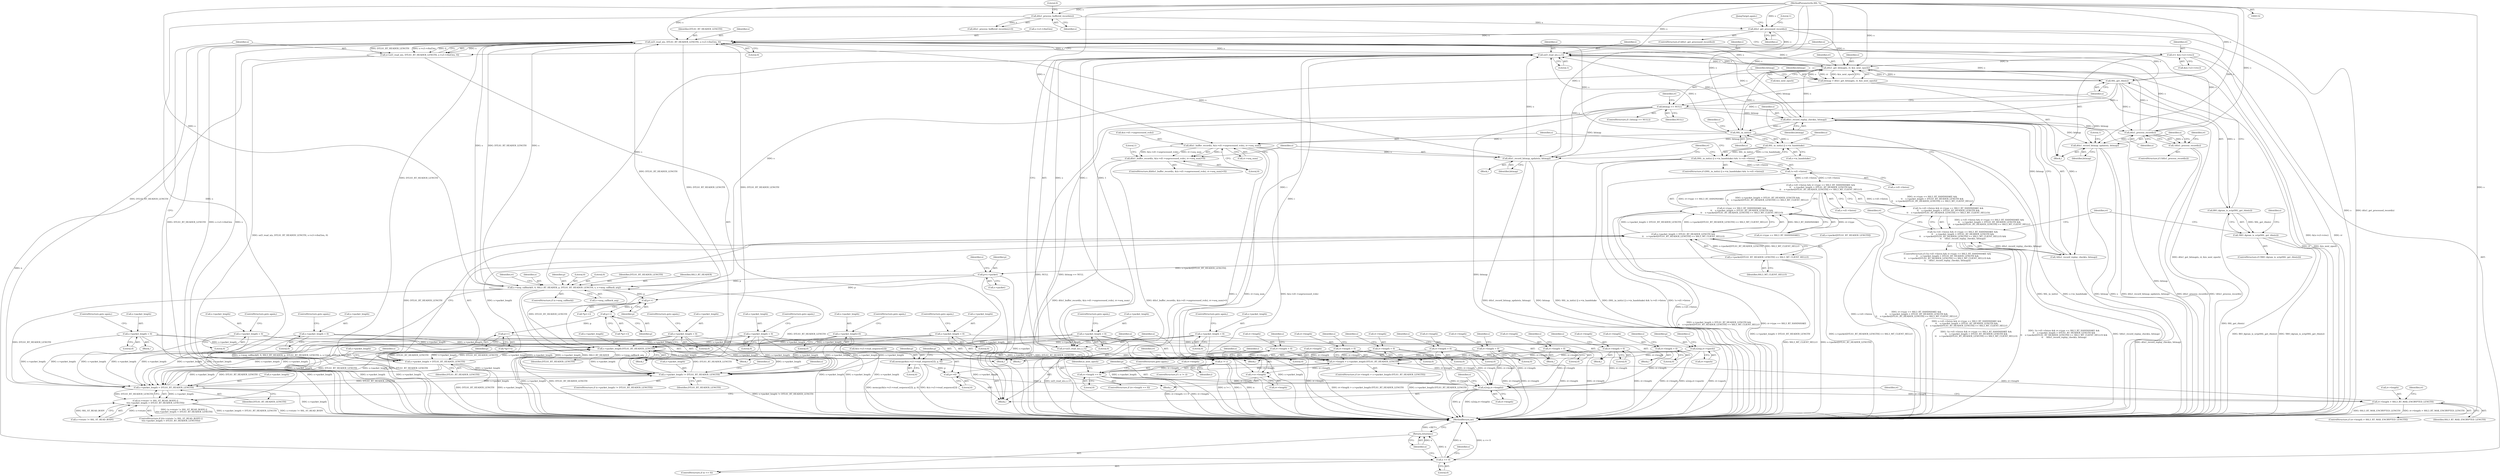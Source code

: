 digraph "0_openssl_103b171d8fc282ef435f8de9afbf7782e312961f_0@API" {
"1000184" [label="(Call,ssl3_read_n(s, DTLS1_RT_HEADER_LENGTH, s->s3->rbuf.len, 0))"];
"1000368" [label="(Call,ssl3_read_n(s,i,i,1))"];
"1000396" [label="(Call,dtls1_get_bitmap(s, rr, &is_next_epoch))"];
"1000184" [label="(Call,ssl3_read_n(s, DTLS1_RT_HEADER_LENGTH, s->s3->rbuf.len, 0))"];
"1000525" [label="(Call,dtls1_process_record(s))"];
"1000420" [label="(Call,SSL_get_rbio(s))"];
"1000133" [label="(MethodParameterIn,SSL *s)"];
"1000452" [label="(Call,dtls1_record_replay_check(s, bitmap))"];
"1000402" [label="(Call,bitmap == NULL)"];
"1000394" [label="(Call,bitmap = dtls1_get_bitmap(s, rr, &is_next_epoch))"];
"1000164" [label="(Call,dtls1_get_processed_record(s))"];
"1000157" [label="(Call,dtls1_process_buffered_records(s))"];
"1000228" [label="(Call,s->msg_callback(0, 0, SSL3_RT_HEADER, p, DTLS1_RT_HEADER_LENGTH, s, s->msg_callback_arg))"];
"1000219" [label="(Call,p=s->packet)"];
"1000444" [label="(Call,s->packet[DTLS1_RT_HEADER_LENGTH] == SSL3_MT_CLIENT_HELLO)"];
"1000202" [label="(Call,s->packet_length != DTLS1_RT_HEADER_LENGTH)"];
"1000355" [label="(Call,s->packet_length-DTLS1_RT_HEADER_LENGTH)"];
"1000208" [label="(Call,s->packet_length = 0)"];
"1000383" [label="(Call,s->packet_length = 0)"];
"1000304" [label="(Call,s->packet_length = 0)"];
"1000517" [label="(Call,s->packet_length = 0)"];
"1000533" [label="(Call,s->packet_length = 0)"];
"1000461" [label="(Call,s->packet_length=0)"];
"1000176" [label="(Call,s->packet_length < DTLS1_RT_HEADER_LENGTH)"];
"1000326" [label="(Call,s->packet_length = 0)"];
"1000344" [label="(Call,s->packet_length = 0)"];
"1000411" [label="(Call,s->packet_length = 0)"];
"1000439" [label="(Call,s->packet_length > DTLS1_RT_HEADER_LENGTH)"];
"1000480" [label="(Call,SSL_in_init(s))"];
"1000509" [label="(Call,dtls1_record_bitmap_update(s, bitmap))"];
"1000494" [label="(Call,dtls1_buffer_record(s, &(s->d1->unprocessed_rcds), rr->seq_num))"];
"1000147" [label="(Call,rr= &(s->s3->rrec))"];
"1000361" [label="(Call,i=rr->length)"];
"1000351" [label="(Call,rr->length > s->packet_length-DTLS1_RT_HEADER_LENGTH)"];
"1000333" [label="(Call,rr->length > SSL3_RT_MAX_ENCRYPTED_LENGTH)"];
"1000281" [label="(Call,n2s(p,rr->length))"];
"1000278" [label="(Call,p+=6)"];
"1000267" [label="(Call,memcpy(&(s->s3->read_sequence[2]), p, 6))"];
"1000262" [label="(Call,n2s(p,rr->epoch))"];
"1000253" [label="(Call,p++)"];
"1000248" [label="(Call,p++)"];
"1000243" [label="(Call,p++)"];
"1000456" [label="(Call,rr->length = 0)"];
"1000512" [label="(Call,rr->length = 0)"];
"1000406" [label="(Call,rr->length = 0)"];
"1000378" [label="(Call,rr->length = 0)"];
"1000468" [label="(Call,rr->length == 0)"];
"1000528" [label="(Call,rr->length = 0)"];
"1000299" [label="(Call,rr->length = 0)"];
"1000339" [label="(Call,rr->length = 0)"];
"1000321" [label="(Call,rr->length = 0)"];
"1000182" [label="(Call,n=ssl3_read_n(s, DTLS1_RT_HEADER_LENGTH, s->s3->rbuf.len, 0))"];
"1000196" [label="(Call,n <= 0)"];
"1000199" [label="(Return,return(n);)"];
"1000170" [label="(Call,(s->rstate != SSL_ST_READ_BODY) ||\n\t\t(s->packet_length < DTLS1_RT_HEADER_LENGTH))"];
"1000366" [label="(Call,n=ssl3_read_n(s,i,i,1))"];
"1000374" [label="(Call,n != i)"];
"1000451" [label="(Call,!dtls1_record_replay_check(s, bitmap))"];
"1000424" [label="(Call,!(s->d1->listen && rr->type == SSL3_RT_HANDSHAKE &&\n\t\t    s->packet_length > DTLS1_RT_HEADER_LENGTH &&\n\t\t    s->packet[DTLS1_RT_HEADER_LENGTH] == SSL3_MT_CLIENT_HELLO) &&\n\t\t    !dtls1_record_replay_check(s, bitmap))"];
"1000479" [label="(Call,SSL_in_init(s) || s->in_handshake)"];
"1000478" [label="(Call,(SSL_in_init(s) || s->in_handshake) && !s->d1->listen)"];
"1000493" [label="(Call,dtls1_buffer_record(s, &(s->d1->unprocessed_rcds), rr->seq_num)<0)"];
"1000524" [label="(Call,!dtls1_process_record(s))"];
"1000539" [label="(Call,dtls1_record_bitmap_update(s, bitmap))"];
"1000419" [label="(Call,BIO_dgram_is_sctp(SSL_get_rbio(s)))"];
"1000418" [label="(Call,!BIO_dgram_is_sctp(SSL_get_rbio(s)))"];
"1000438" [label="(Call,s->packet_length > DTLS1_RT_HEADER_LENGTH &&\n\t\t    s->packet[DTLS1_RT_HEADER_LENGTH] == SSL3_MT_CLIENT_HELLO)"];
"1000432" [label="(Call,rr->type == SSL3_RT_HANDSHAKE &&\n\t\t    s->packet_length > DTLS1_RT_HEADER_LENGTH &&\n\t\t    s->packet[DTLS1_RT_HEADER_LENGTH] == SSL3_MT_CLIENT_HELLO)"];
"1000426" [label="(Call,s->d1->listen && rr->type == SSL3_RT_HANDSHAKE &&\n\t\t    s->packet_length > DTLS1_RT_HEADER_LENGTH &&\n\t\t    s->packet[DTLS1_RT_HEADER_LENGTH] == SSL3_MT_CLIENT_HELLO)"];
"1000425" [label="(Call,!(s->d1->listen && rr->type == SSL3_RT_HANDSHAKE &&\n\t\t    s->packet_length > DTLS1_RT_HEADER_LENGTH &&\n\t\t    s->packet[DTLS1_RT_HEADER_LENGTH] == SSL3_MT_CLIENT_HELLO))"];
"1000485" [label="(Call,!s->d1->listen)"];
"1000423" [label="(ControlStructure,if (!(s->d1->listen && rr->type == SSL3_RT_HANDSHAKE &&\n\t\t    s->packet_length > DTLS1_RT_HEADER_LENGTH &&\n\t\t    s->packet[DTLS1_RT_HEADER_LENGTH] == SSL3_MT_CLIENT_HELLO) &&\n\t\t    !dtls1_record_replay_check(s, bitmap)))"];
"1000219" [label="(Call,p=s->packet)"];
"1000263" [label="(Identifier,p)"];
"1000249" [label="(Identifier,p)"];
"1000163" [label="(ControlStructure,if (dtls1_get_processed_record(s)))"];
"1000156" [label="(Call,dtls1_process_buffered_records(s)<0)"];
"1000461" [label="(Call,s->packet_length=0)"];
"1000272" [label="(Identifier,s)"];
"1000371" [label="(Identifier,i)"];
"1000478" [label="(Call,(SSL_in_init(s) || s->in_handshake) && !s->d1->listen)"];
"1000384" [label="(Call,s->packet_length)"];
"1000538" [label="(ControlStructure,goto again;)"];
"1000378" [label="(Call,rr->length = 0)"];
"1000482" [label="(Call,s->in_handshake)"];
"1000320" [label="(Block,)"];
"1000303" [label="(Literal,0)"];
"1000213" [label="(ControlStructure,goto again;)"];
"1000280" [label="(Literal,6)"];
"1000176" [label="(Call,s->packet_length < DTLS1_RT_HEADER_LENGTH)"];
"1000360" [label="(Block,)"];
"1000232" [label="(Identifier,p)"];
"1000406" [label="(Call,rr->length = 0)"];
"1000199" [label="(Return,return(n);)"];
"1000394" [label="(Call,bitmap = dtls1_get_bitmap(s, rr, &is_next_epoch))"];
"1000229" [label="(Literal,0)"];
"1000165" [label="(Identifier,s)"];
"1000529" [label="(Call,rr->length)"];
"1000377" [label="(Block,)"];
"1000473" [label="(ControlStructure,goto again;)"];
"1000281" [label="(Call,n2s(p,rr->length))"];
"1000514" [label="(Identifier,rr)"];
"1000254" [label="(Identifier,p)"];
"1000407" [label="(Call,rr->length)"];
"1000439" [label="(Call,s->packet_length > DTLS1_RT_HEADER_LENGTH)"];
"1000134" [label="(Block,)"];
"1000304" [label="(Call,s->packet_length = 0)"];
"1000527" [label="(Block,)"];
"1000345" [label="(Call,s->packet_length)"];
"1000396" [label="(Call,dtls1_get_bitmap(s, rr, &is_next_epoch))"];
"1000440" [label="(Call,s->packet_length)"];
"1000398" [label="(Identifier,rr)"];
"1000230" [label="(Literal,0)"];
"1000391" [label="(Identifier,s)"];
"1000282" [label="(Identifier,p)"];
"1000419" [label="(Call,BIO_dgram_is_sctp(SSL_get_rbio(s)))"];
"1000410" [label="(Literal,0)"];
"1000366" [label="(Call,n=ssl3_read_n(s,i,i,1))"];
"1000426" [label="(Call,s->d1->listen && rr->type == SSL3_RT_HANDSHAKE &&\n\t\t    s->packet_length > DTLS1_RT_HEADER_LENGTH &&\n\t\t    s->packet[DTLS1_RT_HEADER_LENGTH] == SSL3_MT_CLIENT_HELLO)"];
"1000278" [label="(Call,p+=6)"];
"1000469" [label="(Call,rr->length)"];
"1000344" [label="(Call,s->packet_length = 0)"];
"1000537" [label="(Literal,0)"];
"1000369" [label="(Identifier,s)"];
"1000349" [label="(ControlStructure,goto again;)"];
"1000186" [label="(Identifier,DTLS1_RT_HEADER_LENGTH)"];
"1000485" [label="(Call,!s->d1->listen)"];
"1000327" [label="(Call,s->packet_length)"];
"1000463" [label="(Identifier,s)"];
"1000147" [label="(Call,rr= &(s->s3->rrec))"];
"1000183" [label="(Identifier,n)"];
"1000534" [label="(Call,s->packet_length)"];
"1000438" [label="(Call,s->packet_length > DTLS1_RT_HEADER_LENGTH &&\n\t\t    s->packet[DTLS1_RT_HEADER_LENGTH] == SSL3_MT_CLIENT_HELLO)"];
"1000212" [label="(Literal,0)"];
"1000356" [label="(Call,s->packet_length)"];
"1000512" [label="(Call,rr->length = 0)"];
"1000479" [label="(Call,SSL_in_init(s) || s->in_handshake)"];
"1000508" [label="(Literal,1)"];
"1000495" [label="(Identifier,s)"];
"1000380" [label="(Identifier,rr)"];
"1000540" [label="(Identifier,s)"];
"1000228" [label="(Call,s->msg_callback(0, 0, SSL3_RT_HEADER, p, DTLS1_RT_HEADER_LENGTH, s, s->msg_callback_arg))"];
"1000306" [label="(Identifier,s)"];
"1000361" [label="(Call,i=rr->length)"];
"1000493" [label="(Call,dtls1_buffer_record(s, &(s->d1->unprocessed_rcds), rr->seq_num)<0)"];
"1000522" [label="(ControlStructure,goto again;)"];
"1000185" [label="(Identifier,s)"];
"1000300" [label="(Call,rr->length)"];
"1000374" [label="(Call,n != i)"];
"1000454" [label="(Identifier,bitmap)"];
"1000518" [label="(Call,s->packet_length)"];
"1000382" [label="(Literal,0)"];
"1000340" [label="(Call,rr->length)"];
"1000373" [label="(ControlStructure,if ( n != i))"];
"1000196" [label="(Call,n <= 0)"];
"1000243" [label="(Call,p++)"];
"1000528" [label="(Call,rr->length = 0)"];
"1000532" [label="(Literal,0)"];
"1000475" [label="(Identifier,is_next_epoch)"];
"1000177" [label="(Call,s->packet_length)"];
"1000277" [label="(Literal,6)"];
"1000328" [label="(Identifier,s)"];
"1000376" [label="(Identifier,i)"];
"1000203" [label="(Call,s->packet_length)"];
"1000148" [label="(Identifier,rr)"];
"1000170" [label="(Call,(s->rstate != SSL_ST_READ_BODY) ||\n\t\t(s->packet_length < DTLS1_RT_HEADER_LENGTH))"];
"1000339" [label="(Call,rr->length = 0)"];
"1000541" [label="(Identifier,bitmap)"];
"1000309" [label="(ControlStructure,goto again;)"];
"1000535" [label="(Identifier,s)"];
"1000367" [label="(Identifier,n)"];
"1000456" [label="(Call,rr->length = 0)"];
"1000283" [label="(Call,rr->length)"];
"1000418" [label="(Call,!BIO_dgram_is_sctp(SSL_get_rbio(s)))"];
"1000299" [label="(Call,rr->length = 0)"];
"1000167" [label="(Literal,1)"];
"1000468" [label="(Call,rr->length == 0)"];
"1000412" [label="(Call,s->packet_length)"];
"1000530" [label="(Identifier,rr)"];
"1000149" [label="(Call,&(s->s3->rrec))"];
"1000363" [label="(Call,rr->length)"];
"1000417" [label="(ControlStructure,if (!BIO_dgram_is_sctp(SSL_get_rbio(s))))"];
"1000510" [label="(Identifier,s)"];
"1000523" [label="(ControlStructure,if (!dtls1_process_record(s)))"];
"1000427" [label="(Call,s->d1->listen)"];
"1000350" [label="(ControlStructure,if (rr->length > s->packet_length-DTLS1_RT_HEADER_LENGTH))"];
"1000164" [label="(Call,dtls1_get_processed_record(s))"];
"1000184" [label="(Call,ssl3_read_n(s, DTLS1_RT_HEADER_LENGTH, s->s3->rbuf.len, 0))"];
"1000411" [label="(Call,s->packet_length = 0)"];
"1000385" [label="(Identifier,s)"];
"1000182" [label="(Call,n=ssl3_read_n(s, DTLS1_RT_HEADER_LENGTH, s->s3->rbuf.len, 0))"];
"1000359" [label="(Identifier,DTLS1_RT_HEADER_LENGTH)"];
"1000346" [label="(Identifier,s)"];
"1000432" [label="(Call,rr->type == SSL3_RT_HANDSHAKE &&\n\t\t    s->packet_length > DTLS1_RT_HEADER_LENGTH &&\n\t\t    s->packet[DTLS1_RT_HEADER_LENGTH] == SSL3_MT_CLIENT_HELLO)"];
"1000233" [label="(Identifier,DTLS1_RT_HEADER_LENGTH)"];
"1000399" [label="(Call,&is_next_epoch)"];
"1000343" [label="(Literal,0)"];
"1000375" [label="(Identifier,n)"];
"1000452" [label="(Call,dtls1_record_replay_check(s, bitmap))"];
"1000526" [label="(Identifier,s)"];
"1000488" [label="(Identifier,s)"];
"1000362" [label="(Identifier,i)"];
"1000221" [label="(Call,s->packet)"];
"1000207" [label="(Block,)"];
"1000235" [label="(Call,s->msg_callback_arg)"];
"1000332" [label="(ControlStructure,if (rr->length > SSL3_RT_MAX_ENCRYPTED_LENGTH))"];
"1000244" [label="(Identifier,p)"];
"1000267" [label="(Call,memcpy(&(s->s3->read_sequence[2]), p, 6))"];
"1000421" [label="(Identifier,s)"];
"1000298" [label="(Block,)"];
"1000483" [label="(Identifier,s)"];
"1000333" [label="(Call,rr->length > SSL3_RT_MAX_ENCRYPTED_LENGTH)"];
"1000231" [label="(Identifier,SSL3_RT_HEADER)"];
"1000387" [label="(Literal,0)"];
"1000451" [label="(Call,!dtls1_record_replay_check(s, bitmap))"];
"1000240" [label="(Identifier,rr)"];
"1000268" [label="(Call,&(s->s3->read_sequence[2]))"];
"1000157" [label="(Call,dtls1_process_buffered_records(s))"];
"1000403" [label="(Identifier,bitmap)"];
"1000401" [label="(ControlStructure,if ( bitmap == NULL))"];
"1000224" [label="(ControlStructure,if (s->msg_callback))"];
"1000470" [label="(Identifier,rr)"];
"1000457" [label="(Call,rr->length)"];
"1000492" [label="(ControlStructure,if(dtls1_buffer_record(s, &(s->d1->unprocessed_rcds), rr->seq_num)<0))"];
"1000494" [label="(Call,dtls1_buffer_record(s, &(s->d1->unprocessed_rcds), rr->seq_num))"];
"1000370" [label="(Identifier,i)"];
"1000158" [label="(Identifier,s)"];
"1000352" [label="(Call,rr->length)"];
"1000187" [label="(Call,s->s3->rbuf.len)"];
"1000424" [label="(Call,!(s->d1->listen && rr->type == SSL3_RT_HANDSHAKE &&\n\t\t    s->packet_length > DTLS1_RT_HEADER_LENGTH &&\n\t\t    s->packet[DTLS1_RT_HEADER_LENGTH] == SSL3_MT_CLIENT_HELLO) &&\n\t\t    !dtls1_record_replay_check(s, bitmap))"];
"1000201" [label="(ControlStructure,if (s->packet_length != DTLS1_RT_HEADER_LENGTH))"];
"1000481" [label="(Identifier,s)"];
"1000413" [label="(Identifier,s)"];
"1000279" [label="(Identifier,p)"];
"1000496" [label="(Call,&(s->d1->unprocessed_rcds))"];
"1000395" [label="(Identifier,bitmap)"];
"1000169" [label="(ControlStructure,if (\t(s->rstate != SSL_ST_READ_BODY) ||\n\t\t(s->packet_length < DTLS1_RT_HEADER_LENGTH)))"];
"1000247" [label="(Call,*(p++))"];
"1000209" [label="(Call,s->packet_length)"];
"1000450" [label="(Identifier,SSL3_MT_CLIENT_HELLO)"];
"1000168" [label="(JumpTarget,again:)"];
"1000480" [label="(Call,SSL_in_init(s))"];
"1000458" [label="(Identifier,rr)"];
"1000445" [label="(Call,s->packet[DTLS1_RT_HEADER_LENGTH])"];
"1000181" [label="(Block,)"];
"1000200" [label="(Identifier,n)"];
"1000264" [label="(Call,rr->epoch)"];
"1000330" [label="(Literal,0)"];
"1000338" [label="(Block,)"];
"1000348" [label="(Literal,0)"];
"1000472" [label="(Literal,0)"];
"1000322" [label="(Call,rr->length)"];
"1000159" [label="(Literal,0)"];
"1000206" [label="(Identifier,DTLS1_RT_HEADER_LENGTH)"];
"1000443" [label="(Identifier,DTLS1_RT_HEADER_LENGTH)"];
"1000466" [label="(ControlStructure,goto again;)"];
"1000519" [label="(Identifier,s)"];
"1000477" [label="(ControlStructure,if ((SSL_in_init(s) || s->in_handshake) && !s->d1->listen))"];
"1000429" [label="(Identifier,s)"];
"1000195" [label="(ControlStructure,if (n <= 0))"];
"1000467" [label="(ControlStructure,if (rr->length == 0))"];
"1000220" [label="(Identifier,p)"];
"1000325" [label="(Literal,0)"];
"1000453" [label="(Identifier,s)"];
"1000180" [label="(Identifier,DTLS1_RT_HEADER_LENGTH)"];
"1000253" [label="(Call,p++)"];
"1000513" [label="(Call,rr->length)"];
"1000509" [label="(Call,dtls1_record_bitmap_update(s, bitmap))"];
"1000351" [label="(Call,rr->length > s->packet_length-DTLS1_RT_HEADER_LENGTH)"];
"1000460" [label="(Literal,0)"];
"1000524" [label="(Call,!dtls1_process_record(s))"];
"1000234" [label="(Identifier,s)"];
"1000202" [label="(Call,s->packet_length != DTLS1_RT_HEADER_LENGTH)"];
"1000388" [label="(ControlStructure,goto again;)"];
"1000476" [label="(Block,)"];
"1000248" [label="(Call,p++)"];
"1000486" [label="(Call,s->d1->listen)"];
"1000543" [label="(Literal,1)"];
"1000198" [label="(Literal,0)"];
"1000491" [label="(Block,)"];
"1000397" [label="(Identifier,s)"];
"1000197" [label="(Identifier,n)"];
"1000539" [label="(Call,dtls1_record_bitmap_update(s, bitmap))"];
"1000326" [label="(Call,s->packet_length = 0)"];
"1000331" [label="(ControlStructure,goto again;)"];
"1000433" [label="(Call,rr->type == SSL3_RT_HANDSHAKE)"];
"1000415" [label="(Literal,0)"];
"1000194" [label="(Literal,0)"];
"1000425" [label="(Call,!(s->d1->listen && rr->type == SSL3_RT_HANDSHAKE &&\n\t\t    s->packet_length > DTLS1_RT_HEADER_LENGTH &&\n\t\t    s->packet[DTLS1_RT_HEADER_LENGTH] == SSL3_MT_CLIENT_HELLO))"];
"1000416" [label="(ControlStructure,goto again;)"];
"1000465" [label="(Literal,0)"];
"1000204" [label="(Identifier,s)"];
"1000447" [label="(Identifier,s)"];
"1000517" [label="(Call,s->packet_length = 0)"];
"1000216" [label="(Identifier,s)"];
"1000402" [label="(Call,bitmap == NULL)"];
"1000334" [label="(Call,rr->length)"];
"1000444" [label="(Call,s->packet[DTLS1_RT_HEADER_LENGTH] == SSL3_MT_CLIENT_HELLO)"];
"1000525" [label="(Call,dtls1_process_record(s))"];
"1000516" [label="(Literal,0)"];
"1000383" [label="(Call,s->packet_length = 0)"];
"1000242" [label="(Call,*(p++))"];
"1000511" [label="(Identifier,bitmap)"];
"1000502" [label="(Call,rr->seq_num)"];
"1000262" [label="(Call,n2s(p,rr->epoch))"];
"1000210" [label="(Identifier,s)"];
"1000133" [label="(MethodParameterIn,SSL *s)"];
"1000372" [label="(Literal,1)"];
"1000305" [label="(Call,s->packet_length)"];
"1000289" [label="(Identifier,s)"];
"1000404" [label="(Identifier,NULL)"];
"1000533" [label="(Call,s->packet_length = 0)"];
"1000341" [label="(Identifier,rr)"];
"1000462" [label="(Call,s->packet_length)"];
"1000208" [label="(Call,s->packet_length = 0)"];
"1000544" [label="(MethodReturn,int)"];
"1000408" [label="(Identifier,rr)"];
"1000308" [label="(Literal,0)"];
"1000337" [label="(Identifier,SSL3_RT_MAX_ENCRYPTED_LENGTH)"];
"1000355" [label="(Call,s->packet_length-DTLS1_RT_HEADER_LENGTH)"];
"1000379" [label="(Call,rr->length)"];
"1000321" [label="(Call,rr->length = 0)"];
"1000505" [label="(Literal,0)"];
"1000252" [label="(Call,*(p++))"];
"1000353" [label="(Identifier,rr)"];
"1000276" [label="(Identifier,p)"];
"1000521" [label="(Literal,0)"];
"1000226" [label="(Identifier,s)"];
"1000171" [label="(Call,s->rstate != SSL_ST_READ_BODY)"];
"1000420" [label="(Call,SSL_get_rbio(s))"];
"1000368" [label="(Call,ssl3_read_n(s,i,i,1))"];
"1000455" [label="(Block,)"];
"1000405" [label="(Block,)"];
"1000184" -> "1000182"  [label="AST: "];
"1000184" -> "1000194"  [label="CFG: "];
"1000185" -> "1000184"  [label="AST: "];
"1000186" -> "1000184"  [label="AST: "];
"1000187" -> "1000184"  [label="AST: "];
"1000194" -> "1000184"  [label="AST: "];
"1000182" -> "1000184"  [label="CFG: "];
"1000184" -> "1000544"  [label="DDG: DTLS1_RT_HEADER_LENGTH"];
"1000184" -> "1000544"  [label="DDG: s->s3->rbuf.len"];
"1000184" -> "1000544"  [label="DDG: s"];
"1000184" -> "1000182"  [label="DDG: s"];
"1000184" -> "1000182"  [label="DDG: DTLS1_RT_HEADER_LENGTH"];
"1000184" -> "1000182"  [label="DDG: s->s3->rbuf.len"];
"1000184" -> "1000182"  [label="DDG: 0"];
"1000368" -> "1000184"  [label="DDG: s"];
"1000396" -> "1000184"  [label="DDG: s"];
"1000525" -> "1000184"  [label="DDG: s"];
"1000164" -> "1000184"  [label="DDG: s"];
"1000452" -> "1000184"  [label="DDG: s"];
"1000228" -> "1000184"  [label="DDG: s"];
"1000228" -> "1000184"  [label="DDG: DTLS1_RT_HEADER_LENGTH"];
"1000420" -> "1000184"  [label="DDG: s"];
"1000480" -> "1000184"  [label="DDG: s"];
"1000509" -> "1000184"  [label="DDG: s"];
"1000133" -> "1000184"  [label="DDG: s"];
"1000202" -> "1000184"  [label="DDG: DTLS1_RT_HEADER_LENGTH"];
"1000176" -> "1000184"  [label="DDG: DTLS1_RT_HEADER_LENGTH"];
"1000355" -> "1000184"  [label="DDG: DTLS1_RT_HEADER_LENGTH"];
"1000439" -> "1000184"  [label="DDG: DTLS1_RT_HEADER_LENGTH"];
"1000184" -> "1000202"  [label="DDG: DTLS1_RT_HEADER_LENGTH"];
"1000184" -> "1000228"  [label="DDG: s"];
"1000184" -> "1000368"  [label="DDG: s"];
"1000184" -> "1000396"  [label="DDG: s"];
"1000368" -> "1000366"  [label="AST: "];
"1000368" -> "1000372"  [label="CFG: "];
"1000369" -> "1000368"  [label="AST: "];
"1000370" -> "1000368"  [label="AST: "];
"1000371" -> "1000368"  [label="AST: "];
"1000372" -> "1000368"  [label="AST: "];
"1000366" -> "1000368"  [label="CFG: "];
"1000368" -> "1000366"  [label="DDG: s"];
"1000368" -> "1000366"  [label="DDG: i"];
"1000368" -> "1000366"  [label="DDG: 1"];
"1000396" -> "1000368"  [label="DDG: s"];
"1000525" -> "1000368"  [label="DDG: s"];
"1000164" -> "1000368"  [label="DDG: s"];
"1000452" -> "1000368"  [label="DDG: s"];
"1000228" -> "1000368"  [label="DDG: s"];
"1000420" -> "1000368"  [label="DDG: s"];
"1000480" -> "1000368"  [label="DDG: s"];
"1000509" -> "1000368"  [label="DDG: s"];
"1000133" -> "1000368"  [label="DDG: s"];
"1000361" -> "1000368"  [label="DDG: i"];
"1000368" -> "1000374"  [label="DDG: i"];
"1000368" -> "1000396"  [label="DDG: s"];
"1000396" -> "1000394"  [label="AST: "];
"1000396" -> "1000399"  [label="CFG: "];
"1000397" -> "1000396"  [label="AST: "];
"1000398" -> "1000396"  [label="AST: "];
"1000399" -> "1000396"  [label="AST: "];
"1000394" -> "1000396"  [label="CFG: "];
"1000396" -> "1000544"  [label="DDG: rr"];
"1000396" -> "1000544"  [label="DDG: &is_next_epoch"];
"1000396" -> "1000394"  [label="DDG: s"];
"1000396" -> "1000394"  [label="DDG: rr"];
"1000396" -> "1000394"  [label="DDG: &is_next_epoch"];
"1000525" -> "1000396"  [label="DDG: s"];
"1000164" -> "1000396"  [label="DDG: s"];
"1000452" -> "1000396"  [label="DDG: s"];
"1000228" -> "1000396"  [label="DDG: s"];
"1000420" -> "1000396"  [label="DDG: s"];
"1000480" -> "1000396"  [label="DDG: s"];
"1000509" -> "1000396"  [label="DDG: s"];
"1000133" -> "1000396"  [label="DDG: s"];
"1000147" -> "1000396"  [label="DDG: rr"];
"1000396" -> "1000420"  [label="DDG: s"];
"1000525" -> "1000524"  [label="AST: "];
"1000525" -> "1000526"  [label="CFG: "];
"1000526" -> "1000525"  [label="AST: "];
"1000524" -> "1000525"  [label="CFG: "];
"1000525" -> "1000524"  [label="DDG: s"];
"1000420" -> "1000525"  [label="DDG: s"];
"1000452" -> "1000525"  [label="DDG: s"];
"1000133" -> "1000525"  [label="DDG: s"];
"1000525" -> "1000539"  [label="DDG: s"];
"1000420" -> "1000419"  [label="AST: "];
"1000420" -> "1000421"  [label="CFG: "];
"1000421" -> "1000420"  [label="AST: "];
"1000419" -> "1000420"  [label="CFG: "];
"1000420" -> "1000419"  [label="DDG: s"];
"1000133" -> "1000420"  [label="DDG: s"];
"1000420" -> "1000452"  [label="DDG: s"];
"1000420" -> "1000480"  [label="DDG: s"];
"1000133" -> "1000132"  [label="AST: "];
"1000133" -> "1000544"  [label="DDG: s"];
"1000133" -> "1000157"  [label="DDG: s"];
"1000133" -> "1000164"  [label="DDG: s"];
"1000133" -> "1000228"  [label="DDG: s"];
"1000133" -> "1000452"  [label="DDG: s"];
"1000133" -> "1000480"  [label="DDG: s"];
"1000133" -> "1000494"  [label="DDG: s"];
"1000133" -> "1000509"  [label="DDG: s"];
"1000133" -> "1000539"  [label="DDG: s"];
"1000452" -> "1000451"  [label="AST: "];
"1000452" -> "1000454"  [label="CFG: "];
"1000453" -> "1000452"  [label="AST: "];
"1000454" -> "1000452"  [label="AST: "];
"1000451" -> "1000452"  [label="CFG: "];
"1000452" -> "1000544"  [label="DDG: bitmap"];
"1000452" -> "1000451"  [label="DDG: s"];
"1000452" -> "1000451"  [label="DDG: bitmap"];
"1000402" -> "1000452"  [label="DDG: bitmap"];
"1000452" -> "1000480"  [label="DDG: s"];
"1000452" -> "1000509"  [label="DDG: bitmap"];
"1000452" -> "1000539"  [label="DDG: bitmap"];
"1000402" -> "1000401"  [label="AST: "];
"1000402" -> "1000404"  [label="CFG: "];
"1000403" -> "1000402"  [label="AST: "];
"1000404" -> "1000402"  [label="AST: "];
"1000408" -> "1000402"  [label="CFG: "];
"1000421" -> "1000402"  [label="CFG: "];
"1000402" -> "1000544"  [label="DDG: NULL"];
"1000402" -> "1000544"  [label="DDG: bitmap == NULL"];
"1000402" -> "1000544"  [label="DDG: bitmap"];
"1000394" -> "1000402"  [label="DDG: bitmap"];
"1000402" -> "1000509"  [label="DDG: bitmap"];
"1000402" -> "1000539"  [label="DDG: bitmap"];
"1000394" -> "1000134"  [label="AST: "];
"1000395" -> "1000394"  [label="AST: "];
"1000403" -> "1000394"  [label="CFG: "];
"1000394" -> "1000544"  [label="DDG: dtls1_get_bitmap(s, rr, &is_next_epoch)"];
"1000164" -> "1000163"  [label="AST: "];
"1000164" -> "1000165"  [label="CFG: "];
"1000165" -> "1000164"  [label="AST: "];
"1000167" -> "1000164"  [label="CFG: "];
"1000168" -> "1000164"  [label="CFG: "];
"1000164" -> "1000544"  [label="DDG: dtls1_get_processed_record(s)"];
"1000164" -> "1000544"  [label="DDG: s"];
"1000157" -> "1000164"  [label="DDG: s"];
"1000157" -> "1000156"  [label="AST: "];
"1000157" -> "1000158"  [label="CFG: "];
"1000158" -> "1000157"  [label="AST: "];
"1000159" -> "1000157"  [label="CFG: "];
"1000157" -> "1000544"  [label="DDG: s"];
"1000157" -> "1000156"  [label="DDG: s"];
"1000228" -> "1000224"  [label="AST: "];
"1000228" -> "1000235"  [label="CFG: "];
"1000229" -> "1000228"  [label="AST: "];
"1000230" -> "1000228"  [label="AST: "];
"1000231" -> "1000228"  [label="AST: "];
"1000232" -> "1000228"  [label="AST: "];
"1000233" -> "1000228"  [label="AST: "];
"1000234" -> "1000228"  [label="AST: "];
"1000235" -> "1000228"  [label="AST: "];
"1000240" -> "1000228"  [label="CFG: "];
"1000228" -> "1000544"  [label="DDG: s->msg_callback_arg"];
"1000228" -> "1000544"  [label="DDG: s->msg_callback(0, 0, SSL3_RT_HEADER, p, DTLS1_RT_HEADER_LENGTH, s, s->msg_callback_arg)"];
"1000228" -> "1000544"  [label="DDG: SSL3_RT_HEADER"];
"1000228" -> "1000176"  [label="DDG: DTLS1_RT_HEADER_LENGTH"];
"1000219" -> "1000228"  [label="DDG: p"];
"1000202" -> "1000228"  [label="DDG: DTLS1_RT_HEADER_LENGTH"];
"1000228" -> "1000243"  [label="DDG: p"];
"1000228" -> "1000355"  [label="DDG: DTLS1_RT_HEADER_LENGTH"];
"1000219" -> "1000181"  [label="AST: "];
"1000219" -> "1000221"  [label="CFG: "];
"1000220" -> "1000219"  [label="AST: "];
"1000221" -> "1000219"  [label="AST: "];
"1000226" -> "1000219"  [label="CFG: "];
"1000219" -> "1000544"  [label="DDG: s->packet"];
"1000444" -> "1000219"  [label="DDG: s->packet[DTLS1_RT_HEADER_LENGTH]"];
"1000219" -> "1000243"  [label="DDG: p"];
"1000444" -> "1000438"  [label="AST: "];
"1000444" -> "1000450"  [label="CFG: "];
"1000445" -> "1000444"  [label="AST: "];
"1000450" -> "1000444"  [label="AST: "];
"1000438" -> "1000444"  [label="CFG: "];
"1000444" -> "1000544"  [label="DDG: SSL3_MT_CLIENT_HELLO"];
"1000444" -> "1000544"  [label="DDG: s->packet[DTLS1_RT_HEADER_LENGTH]"];
"1000444" -> "1000438"  [label="DDG: s->packet[DTLS1_RT_HEADER_LENGTH]"];
"1000444" -> "1000438"  [label="DDG: SSL3_MT_CLIENT_HELLO"];
"1000202" -> "1000201"  [label="AST: "];
"1000202" -> "1000206"  [label="CFG: "];
"1000203" -> "1000202"  [label="AST: "];
"1000206" -> "1000202"  [label="AST: "];
"1000210" -> "1000202"  [label="CFG: "];
"1000216" -> "1000202"  [label="CFG: "];
"1000202" -> "1000544"  [label="DDG: s->packet_length != DTLS1_RT_HEADER_LENGTH"];
"1000202" -> "1000176"  [label="DDG: DTLS1_RT_HEADER_LENGTH"];
"1000355" -> "1000202"  [label="DDG: s->packet_length"];
"1000208" -> "1000202"  [label="DDG: s->packet_length"];
"1000383" -> "1000202"  [label="DDG: s->packet_length"];
"1000304" -> "1000202"  [label="DDG: s->packet_length"];
"1000517" -> "1000202"  [label="DDG: s->packet_length"];
"1000533" -> "1000202"  [label="DDG: s->packet_length"];
"1000461" -> "1000202"  [label="DDG: s->packet_length"];
"1000176" -> "1000202"  [label="DDG: s->packet_length"];
"1000326" -> "1000202"  [label="DDG: s->packet_length"];
"1000344" -> "1000202"  [label="DDG: s->packet_length"];
"1000411" -> "1000202"  [label="DDG: s->packet_length"];
"1000439" -> "1000202"  [label="DDG: s->packet_length"];
"1000202" -> "1000355"  [label="DDG: s->packet_length"];
"1000202" -> "1000355"  [label="DDG: DTLS1_RT_HEADER_LENGTH"];
"1000355" -> "1000351"  [label="AST: "];
"1000355" -> "1000359"  [label="CFG: "];
"1000356" -> "1000355"  [label="AST: "];
"1000359" -> "1000355"  [label="AST: "];
"1000351" -> "1000355"  [label="CFG: "];
"1000355" -> "1000544"  [label="DDG: s->packet_length"];
"1000355" -> "1000544"  [label="DDG: DTLS1_RT_HEADER_LENGTH"];
"1000355" -> "1000176"  [label="DDG: s->packet_length"];
"1000355" -> "1000176"  [label="DDG: DTLS1_RT_HEADER_LENGTH"];
"1000355" -> "1000351"  [label="DDG: s->packet_length"];
"1000355" -> "1000351"  [label="DDG: DTLS1_RT_HEADER_LENGTH"];
"1000208" -> "1000355"  [label="DDG: s->packet_length"];
"1000383" -> "1000355"  [label="DDG: s->packet_length"];
"1000304" -> "1000355"  [label="DDG: s->packet_length"];
"1000517" -> "1000355"  [label="DDG: s->packet_length"];
"1000533" -> "1000355"  [label="DDG: s->packet_length"];
"1000461" -> "1000355"  [label="DDG: s->packet_length"];
"1000176" -> "1000355"  [label="DDG: s->packet_length"];
"1000176" -> "1000355"  [label="DDG: DTLS1_RT_HEADER_LENGTH"];
"1000326" -> "1000355"  [label="DDG: s->packet_length"];
"1000344" -> "1000355"  [label="DDG: s->packet_length"];
"1000411" -> "1000355"  [label="DDG: s->packet_length"];
"1000439" -> "1000355"  [label="DDG: s->packet_length"];
"1000439" -> "1000355"  [label="DDG: DTLS1_RT_HEADER_LENGTH"];
"1000355" -> "1000439"  [label="DDG: s->packet_length"];
"1000355" -> "1000439"  [label="DDG: DTLS1_RT_HEADER_LENGTH"];
"1000208" -> "1000207"  [label="AST: "];
"1000208" -> "1000212"  [label="CFG: "];
"1000209" -> "1000208"  [label="AST: "];
"1000212" -> "1000208"  [label="AST: "];
"1000213" -> "1000208"  [label="CFG: "];
"1000208" -> "1000544"  [label="DDG: s->packet_length"];
"1000208" -> "1000176"  [label="DDG: s->packet_length"];
"1000383" -> "1000377"  [label="AST: "];
"1000383" -> "1000387"  [label="CFG: "];
"1000384" -> "1000383"  [label="AST: "];
"1000387" -> "1000383"  [label="AST: "];
"1000388" -> "1000383"  [label="CFG: "];
"1000383" -> "1000544"  [label="DDG: s->packet_length"];
"1000383" -> "1000176"  [label="DDG: s->packet_length"];
"1000304" -> "1000298"  [label="AST: "];
"1000304" -> "1000308"  [label="CFG: "];
"1000305" -> "1000304"  [label="AST: "];
"1000308" -> "1000304"  [label="AST: "];
"1000309" -> "1000304"  [label="CFG: "];
"1000304" -> "1000544"  [label="DDG: s->packet_length"];
"1000304" -> "1000176"  [label="DDG: s->packet_length"];
"1000517" -> "1000476"  [label="AST: "];
"1000517" -> "1000521"  [label="CFG: "];
"1000518" -> "1000517"  [label="AST: "];
"1000521" -> "1000517"  [label="AST: "];
"1000522" -> "1000517"  [label="CFG: "];
"1000517" -> "1000544"  [label="DDG: s->packet_length"];
"1000517" -> "1000176"  [label="DDG: s->packet_length"];
"1000533" -> "1000527"  [label="AST: "];
"1000533" -> "1000537"  [label="CFG: "];
"1000534" -> "1000533"  [label="AST: "];
"1000537" -> "1000533"  [label="AST: "];
"1000538" -> "1000533"  [label="CFG: "];
"1000533" -> "1000544"  [label="DDG: s->packet_length"];
"1000533" -> "1000176"  [label="DDG: s->packet_length"];
"1000461" -> "1000455"  [label="AST: "];
"1000461" -> "1000465"  [label="CFG: "];
"1000462" -> "1000461"  [label="AST: "];
"1000465" -> "1000461"  [label="AST: "];
"1000466" -> "1000461"  [label="CFG: "];
"1000461" -> "1000544"  [label="DDG: s->packet_length"];
"1000461" -> "1000176"  [label="DDG: s->packet_length"];
"1000176" -> "1000170"  [label="AST: "];
"1000176" -> "1000180"  [label="CFG: "];
"1000177" -> "1000176"  [label="AST: "];
"1000180" -> "1000176"  [label="AST: "];
"1000170" -> "1000176"  [label="CFG: "];
"1000176" -> "1000544"  [label="DDG: s->packet_length"];
"1000176" -> "1000170"  [label="DDG: s->packet_length"];
"1000176" -> "1000170"  [label="DDG: DTLS1_RT_HEADER_LENGTH"];
"1000326" -> "1000176"  [label="DDG: s->packet_length"];
"1000344" -> "1000176"  [label="DDG: s->packet_length"];
"1000411" -> "1000176"  [label="DDG: s->packet_length"];
"1000439" -> "1000176"  [label="DDG: s->packet_length"];
"1000439" -> "1000176"  [label="DDG: DTLS1_RT_HEADER_LENGTH"];
"1000326" -> "1000320"  [label="AST: "];
"1000326" -> "1000330"  [label="CFG: "];
"1000327" -> "1000326"  [label="AST: "];
"1000330" -> "1000326"  [label="AST: "];
"1000331" -> "1000326"  [label="CFG: "];
"1000326" -> "1000544"  [label="DDG: s->packet_length"];
"1000344" -> "1000338"  [label="AST: "];
"1000344" -> "1000348"  [label="CFG: "];
"1000345" -> "1000344"  [label="AST: "];
"1000348" -> "1000344"  [label="AST: "];
"1000349" -> "1000344"  [label="CFG: "];
"1000344" -> "1000544"  [label="DDG: s->packet_length"];
"1000411" -> "1000405"  [label="AST: "];
"1000411" -> "1000415"  [label="CFG: "];
"1000412" -> "1000411"  [label="AST: "];
"1000415" -> "1000411"  [label="AST: "];
"1000416" -> "1000411"  [label="CFG: "];
"1000411" -> "1000544"  [label="DDG: s->packet_length"];
"1000439" -> "1000438"  [label="AST: "];
"1000439" -> "1000443"  [label="CFG: "];
"1000440" -> "1000439"  [label="AST: "];
"1000443" -> "1000439"  [label="AST: "];
"1000447" -> "1000439"  [label="CFG: "];
"1000438" -> "1000439"  [label="CFG: "];
"1000439" -> "1000544"  [label="DDG: DTLS1_RT_HEADER_LENGTH"];
"1000439" -> "1000544"  [label="DDG: s->packet_length"];
"1000439" -> "1000438"  [label="DDG: s->packet_length"];
"1000439" -> "1000438"  [label="DDG: DTLS1_RT_HEADER_LENGTH"];
"1000480" -> "1000479"  [label="AST: "];
"1000480" -> "1000481"  [label="CFG: "];
"1000481" -> "1000480"  [label="AST: "];
"1000483" -> "1000480"  [label="CFG: "];
"1000479" -> "1000480"  [label="CFG: "];
"1000480" -> "1000479"  [label="DDG: s"];
"1000480" -> "1000494"  [label="DDG: s"];
"1000509" -> "1000491"  [label="AST: "];
"1000509" -> "1000511"  [label="CFG: "];
"1000510" -> "1000509"  [label="AST: "];
"1000511" -> "1000509"  [label="AST: "];
"1000514" -> "1000509"  [label="CFG: "];
"1000509" -> "1000544"  [label="DDG: dtls1_record_bitmap_update(s, bitmap)"];
"1000509" -> "1000544"  [label="DDG: bitmap"];
"1000494" -> "1000509"  [label="DDG: s"];
"1000494" -> "1000493"  [label="AST: "];
"1000494" -> "1000502"  [label="CFG: "];
"1000495" -> "1000494"  [label="AST: "];
"1000496" -> "1000494"  [label="AST: "];
"1000502" -> "1000494"  [label="AST: "];
"1000505" -> "1000494"  [label="CFG: "];
"1000494" -> "1000544"  [label="DDG: &(s->d1->unprocessed_rcds)"];
"1000494" -> "1000544"  [label="DDG: s"];
"1000494" -> "1000544"  [label="DDG: rr->seq_num"];
"1000494" -> "1000493"  [label="DDG: s"];
"1000494" -> "1000493"  [label="DDG: &(s->d1->unprocessed_rcds)"];
"1000494" -> "1000493"  [label="DDG: rr->seq_num"];
"1000147" -> "1000134"  [label="AST: "];
"1000147" -> "1000149"  [label="CFG: "];
"1000148" -> "1000147"  [label="AST: "];
"1000149" -> "1000147"  [label="AST: "];
"1000158" -> "1000147"  [label="CFG: "];
"1000147" -> "1000544"  [label="DDG: &(s->s3->rrec)"];
"1000147" -> "1000544"  [label="DDG: rr"];
"1000361" -> "1000360"  [label="AST: "];
"1000361" -> "1000363"  [label="CFG: "];
"1000362" -> "1000361"  [label="AST: "];
"1000363" -> "1000361"  [label="AST: "];
"1000367" -> "1000361"  [label="CFG: "];
"1000351" -> "1000361"  [label="DDG: rr->length"];
"1000351" -> "1000350"  [label="AST: "];
"1000352" -> "1000351"  [label="AST: "];
"1000362" -> "1000351"  [label="CFG: "];
"1000391" -> "1000351"  [label="CFG: "];
"1000351" -> "1000544"  [label="DDG: rr->length > s->packet_length-DTLS1_RT_HEADER_LENGTH"];
"1000351" -> "1000544"  [label="DDG: s->packet_length-DTLS1_RT_HEADER_LENGTH"];
"1000333" -> "1000351"  [label="DDG: rr->length"];
"1000456" -> "1000351"  [label="DDG: rr->length"];
"1000512" -> "1000351"  [label="DDG: rr->length"];
"1000406" -> "1000351"  [label="DDG: rr->length"];
"1000378" -> "1000351"  [label="DDG: rr->length"];
"1000468" -> "1000351"  [label="DDG: rr->length"];
"1000528" -> "1000351"  [label="DDG: rr->length"];
"1000299" -> "1000351"  [label="DDG: rr->length"];
"1000339" -> "1000351"  [label="DDG: rr->length"];
"1000321" -> "1000351"  [label="DDG: rr->length"];
"1000351" -> "1000468"  [label="DDG: rr->length"];
"1000333" -> "1000332"  [label="AST: "];
"1000333" -> "1000337"  [label="CFG: "];
"1000334" -> "1000333"  [label="AST: "];
"1000337" -> "1000333"  [label="AST: "];
"1000341" -> "1000333"  [label="CFG: "];
"1000353" -> "1000333"  [label="CFG: "];
"1000333" -> "1000544"  [label="DDG: rr->length > SSL3_RT_MAX_ENCRYPTED_LENGTH"];
"1000333" -> "1000544"  [label="DDG: SSL3_RT_MAX_ENCRYPTED_LENGTH"];
"1000281" -> "1000333"  [label="DDG: rr->length"];
"1000281" -> "1000181"  [label="AST: "];
"1000281" -> "1000283"  [label="CFG: "];
"1000282" -> "1000281"  [label="AST: "];
"1000283" -> "1000281"  [label="AST: "];
"1000289" -> "1000281"  [label="CFG: "];
"1000281" -> "1000544"  [label="DDG: p"];
"1000281" -> "1000544"  [label="DDG: n2s(p,rr->length)"];
"1000278" -> "1000281"  [label="DDG: p"];
"1000456" -> "1000281"  [label="DDG: rr->length"];
"1000512" -> "1000281"  [label="DDG: rr->length"];
"1000406" -> "1000281"  [label="DDG: rr->length"];
"1000378" -> "1000281"  [label="DDG: rr->length"];
"1000468" -> "1000281"  [label="DDG: rr->length"];
"1000528" -> "1000281"  [label="DDG: rr->length"];
"1000299" -> "1000281"  [label="DDG: rr->length"];
"1000339" -> "1000281"  [label="DDG: rr->length"];
"1000321" -> "1000281"  [label="DDG: rr->length"];
"1000278" -> "1000181"  [label="AST: "];
"1000278" -> "1000280"  [label="CFG: "];
"1000279" -> "1000278"  [label="AST: "];
"1000280" -> "1000278"  [label="AST: "];
"1000282" -> "1000278"  [label="CFG: "];
"1000267" -> "1000278"  [label="DDG: p"];
"1000267" -> "1000181"  [label="AST: "];
"1000267" -> "1000277"  [label="CFG: "];
"1000268" -> "1000267"  [label="AST: "];
"1000276" -> "1000267"  [label="AST: "];
"1000277" -> "1000267"  [label="AST: "];
"1000279" -> "1000267"  [label="CFG: "];
"1000267" -> "1000544"  [label="DDG: &(s->s3->read_sequence[2])"];
"1000267" -> "1000544"  [label="DDG: memcpy(&(s->s3->read_sequence[2]), p, 6)"];
"1000262" -> "1000267"  [label="DDG: p"];
"1000262" -> "1000181"  [label="AST: "];
"1000262" -> "1000264"  [label="CFG: "];
"1000263" -> "1000262"  [label="AST: "];
"1000264" -> "1000262"  [label="AST: "];
"1000272" -> "1000262"  [label="CFG: "];
"1000262" -> "1000544"  [label="DDG: rr->epoch"];
"1000262" -> "1000544"  [label="DDG: n2s(p,rr->epoch)"];
"1000253" -> "1000262"  [label="DDG: p"];
"1000253" -> "1000252"  [label="AST: "];
"1000253" -> "1000254"  [label="CFG: "];
"1000254" -> "1000253"  [label="AST: "];
"1000252" -> "1000253"  [label="CFG: "];
"1000248" -> "1000253"  [label="DDG: p"];
"1000248" -> "1000247"  [label="AST: "];
"1000248" -> "1000249"  [label="CFG: "];
"1000249" -> "1000248"  [label="AST: "];
"1000247" -> "1000248"  [label="CFG: "];
"1000243" -> "1000248"  [label="DDG: p"];
"1000243" -> "1000242"  [label="AST: "];
"1000243" -> "1000244"  [label="CFG: "];
"1000244" -> "1000243"  [label="AST: "];
"1000242" -> "1000243"  [label="CFG: "];
"1000456" -> "1000455"  [label="AST: "];
"1000456" -> "1000460"  [label="CFG: "];
"1000457" -> "1000456"  [label="AST: "];
"1000460" -> "1000456"  [label="AST: "];
"1000463" -> "1000456"  [label="CFG: "];
"1000456" -> "1000544"  [label="DDG: rr->length"];
"1000512" -> "1000476"  [label="AST: "];
"1000512" -> "1000516"  [label="CFG: "];
"1000513" -> "1000512"  [label="AST: "];
"1000516" -> "1000512"  [label="AST: "];
"1000519" -> "1000512"  [label="CFG: "];
"1000512" -> "1000544"  [label="DDG: rr->length"];
"1000406" -> "1000405"  [label="AST: "];
"1000406" -> "1000410"  [label="CFG: "];
"1000407" -> "1000406"  [label="AST: "];
"1000410" -> "1000406"  [label="AST: "];
"1000413" -> "1000406"  [label="CFG: "];
"1000406" -> "1000544"  [label="DDG: rr->length"];
"1000378" -> "1000377"  [label="AST: "];
"1000378" -> "1000382"  [label="CFG: "];
"1000379" -> "1000378"  [label="AST: "];
"1000382" -> "1000378"  [label="AST: "];
"1000385" -> "1000378"  [label="CFG: "];
"1000378" -> "1000544"  [label="DDG: rr->length"];
"1000468" -> "1000467"  [label="AST: "];
"1000468" -> "1000472"  [label="CFG: "];
"1000469" -> "1000468"  [label="AST: "];
"1000472" -> "1000468"  [label="AST: "];
"1000473" -> "1000468"  [label="CFG: "];
"1000475" -> "1000468"  [label="CFG: "];
"1000468" -> "1000544"  [label="DDG: rr->length == 0"];
"1000468" -> "1000544"  [label="DDG: rr->length"];
"1000528" -> "1000527"  [label="AST: "];
"1000528" -> "1000532"  [label="CFG: "];
"1000529" -> "1000528"  [label="AST: "];
"1000532" -> "1000528"  [label="AST: "];
"1000535" -> "1000528"  [label="CFG: "];
"1000528" -> "1000544"  [label="DDG: rr->length"];
"1000299" -> "1000298"  [label="AST: "];
"1000299" -> "1000303"  [label="CFG: "];
"1000300" -> "1000299"  [label="AST: "];
"1000303" -> "1000299"  [label="AST: "];
"1000306" -> "1000299"  [label="CFG: "];
"1000299" -> "1000544"  [label="DDG: rr->length"];
"1000339" -> "1000338"  [label="AST: "];
"1000339" -> "1000343"  [label="CFG: "];
"1000340" -> "1000339"  [label="AST: "];
"1000343" -> "1000339"  [label="AST: "];
"1000346" -> "1000339"  [label="CFG: "];
"1000339" -> "1000544"  [label="DDG: rr->length"];
"1000321" -> "1000320"  [label="AST: "];
"1000321" -> "1000325"  [label="CFG: "];
"1000322" -> "1000321"  [label="AST: "];
"1000325" -> "1000321"  [label="AST: "];
"1000328" -> "1000321"  [label="CFG: "];
"1000321" -> "1000544"  [label="DDG: rr->length"];
"1000182" -> "1000181"  [label="AST: "];
"1000183" -> "1000182"  [label="AST: "];
"1000197" -> "1000182"  [label="CFG: "];
"1000182" -> "1000544"  [label="DDG: ssl3_read_n(s, DTLS1_RT_HEADER_LENGTH, s->s3->rbuf.len, 0)"];
"1000182" -> "1000196"  [label="DDG: n"];
"1000196" -> "1000195"  [label="AST: "];
"1000196" -> "1000198"  [label="CFG: "];
"1000197" -> "1000196"  [label="AST: "];
"1000198" -> "1000196"  [label="AST: "];
"1000200" -> "1000196"  [label="CFG: "];
"1000204" -> "1000196"  [label="CFG: "];
"1000196" -> "1000544"  [label="DDG: n"];
"1000196" -> "1000544"  [label="DDG: n <= 0"];
"1000196" -> "1000199"  [label="DDG: n"];
"1000199" -> "1000195"  [label="AST: "];
"1000199" -> "1000200"  [label="CFG: "];
"1000200" -> "1000199"  [label="AST: "];
"1000544" -> "1000199"  [label="CFG: "];
"1000199" -> "1000544"  [label="DDG: <RET>"];
"1000200" -> "1000199"  [label="DDG: n"];
"1000170" -> "1000169"  [label="AST: "];
"1000170" -> "1000171"  [label="CFG: "];
"1000171" -> "1000170"  [label="AST: "];
"1000183" -> "1000170"  [label="CFG: "];
"1000353" -> "1000170"  [label="CFG: "];
"1000170" -> "1000544"  [label="DDG: s->packet_length < DTLS1_RT_HEADER_LENGTH"];
"1000170" -> "1000544"  [label="DDG: s->rstate != SSL_ST_READ_BODY"];
"1000170" -> "1000544"  [label="DDG: (s->rstate != SSL_ST_READ_BODY) ||\n\t\t(s->packet_length < DTLS1_RT_HEADER_LENGTH)"];
"1000171" -> "1000170"  [label="DDG: s->rstate"];
"1000171" -> "1000170"  [label="DDG: SSL_ST_READ_BODY"];
"1000366" -> "1000360"  [label="AST: "];
"1000367" -> "1000366"  [label="AST: "];
"1000375" -> "1000366"  [label="CFG: "];
"1000366" -> "1000544"  [label="DDG: ssl3_read_n(s,i,i,1)"];
"1000366" -> "1000374"  [label="DDG: n"];
"1000374" -> "1000373"  [label="AST: "];
"1000374" -> "1000376"  [label="CFG: "];
"1000375" -> "1000374"  [label="AST: "];
"1000376" -> "1000374"  [label="AST: "];
"1000380" -> "1000374"  [label="CFG: "];
"1000391" -> "1000374"  [label="CFG: "];
"1000374" -> "1000544"  [label="DDG: i"];
"1000374" -> "1000544"  [label="DDG: n"];
"1000374" -> "1000544"  [label="DDG: n != i"];
"1000451" -> "1000424"  [label="AST: "];
"1000424" -> "1000451"  [label="CFG: "];
"1000451" -> "1000544"  [label="DDG: dtls1_record_replay_check(s, bitmap)"];
"1000451" -> "1000424"  [label="DDG: dtls1_record_replay_check(s, bitmap)"];
"1000424" -> "1000423"  [label="AST: "];
"1000424" -> "1000425"  [label="CFG: "];
"1000425" -> "1000424"  [label="AST: "];
"1000458" -> "1000424"  [label="CFG: "];
"1000470" -> "1000424"  [label="CFG: "];
"1000424" -> "1000544"  [label="DDG: !(s->d1->listen && rr->type == SSL3_RT_HANDSHAKE &&\n\t\t    s->packet_length > DTLS1_RT_HEADER_LENGTH &&\n\t\t    s->packet[DTLS1_RT_HEADER_LENGTH] == SSL3_MT_CLIENT_HELLO)"];
"1000424" -> "1000544"  [label="DDG: !(s->d1->listen && rr->type == SSL3_RT_HANDSHAKE &&\n\t\t    s->packet_length > DTLS1_RT_HEADER_LENGTH &&\n\t\t    s->packet[DTLS1_RT_HEADER_LENGTH] == SSL3_MT_CLIENT_HELLO) &&\n\t\t    !dtls1_record_replay_check(s, bitmap)"];
"1000424" -> "1000544"  [label="DDG: !dtls1_record_replay_check(s, bitmap)"];
"1000425" -> "1000424"  [label="DDG: s->d1->listen && rr->type == SSL3_RT_HANDSHAKE &&\n\t\t    s->packet_length > DTLS1_RT_HEADER_LENGTH &&\n\t\t    s->packet[DTLS1_RT_HEADER_LENGTH] == SSL3_MT_CLIENT_HELLO"];
"1000479" -> "1000478"  [label="AST: "];
"1000479" -> "1000482"  [label="CFG: "];
"1000482" -> "1000479"  [label="AST: "];
"1000488" -> "1000479"  [label="CFG: "];
"1000478" -> "1000479"  [label="CFG: "];
"1000479" -> "1000544"  [label="DDG: SSL_in_init(s)"];
"1000479" -> "1000544"  [label="DDG: s->in_handshake"];
"1000479" -> "1000478"  [label="DDG: SSL_in_init(s)"];
"1000479" -> "1000478"  [label="DDG: s->in_handshake"];
"1000478" -> "1000477"  [label="AST: "];
"1000478" -> "1000485"  [label="CFG: "];
"1000485" -> "1000478"  [label="AST: "];
"1000495" -> "1000478"  [label="CFG: "];
"1000514" -> "1000478"  [label="CFG: "];
"1000478" -> "1000544"  [label="DDG: SSL_in_init(s) || s->in_handshake"];
"1000478" -> "1000544"  [label="DDG: (SSL_in_init(s) || s->in_handshake) && !s->d1->listen"];
"1000478" -> "1000544"  [label="DDG: !s->d1->listen"];
"1000485" -> "1000478"  [label="DDG: s->d1->listen"];
"1000493" -> "1000492"  [label="AST: "];
"1000493" -> "1000505"  [label="CFG: "];
"1000505" -> "1000493"  [label="AST: "];
"1000508" -> "1000493"  [label="CFG: "];
"1000510" -> "1000493"  [label="CFG: "];
"1000493" -> "1000544"  [label="DDG: dtls1_buffer_record(s, &(s->d1->unprocessed_rcds), rr->seq_num)"];
"1000493" -> "1000544"  [label="DDG: dtls1_buffer_record(s, &(s->d1->unprocessed_rcds), rr->seq_num)<0"];
"1000524" -> "1000523"  [label="AST: "];
"1000530" -> "1000524"  [label="CFG: "];
"1000540" -> "1000524"  [label="CFG: "];
"1000524" -> "1000544"  [label="DDG: dtls1_process_record(s)"];
"1000524" -> "1000544"  [label="DDG: !dtls1_process_record(s)"];
"1000539" -> "1000134"  [label="AST: "];
"1000539" -> "1000541"  [label="CFG: "];
"1000540" -> "1000539"  [label="AST: "];
"1000541" -> "1000539"  [label="AST: "];
"1000543" -> "1000539"  [label="CFG: "];
"1000539" -> "1000544"  [label="DDG: s"];
"1000539" -> "1000544"  [label="DDG: dtls1_record_bitmap_update(s, bitmap)"];
"1000539" -> "1000544"  [label="DDG: bitmap"];
"1000419" -> "1000418"  [label="AST: "];
"1000418" -> "1000419"  [label="CFG: "];
"1000419" -> "1000544"  [label="DDG: SSL_get_rbio(s)"];
"1000419" -> "1000418"  [label="DDG: SSL_get_rbio(s)"];
"1000418" -> "1000417"  [label="AST: "];
"1000429" -> "1000418"  [label="CFG: "];
"1000470" -> "1000418"  [label="CFG: "];
"1000418" -> "1000544"  [label="DDG: !BIO_dgram_is_sctp(SSL_get_rbio(s))"];
"1000418" -> "1000544"  [label="DDG: BIO_dgram_is_sctp(SSL_get_rbio(s))"];
"1000438" -> "1000432"  [label="AST: "];
"1000432" -> "1000438"  [label="CFG: "];
"1000438" -> "1000544"  [label="DDG: s->packet_length > DTLS1_RT_HEADER_LENGTH"];
"1000438" -> "1000544"  [label="DDG: s->packet[DTLS1_RT_HEADER_LENGTH] == SSL3_MT_CLIENT_HELLO"];
"1000438" -> "1000432"  [label="DDG: s->packet_length > DTLS1_RT_HEADER_LENGTH"];
"1000438" -> "1000432"  [label="DDG: s->packet[DTLS1_RT_HEADER_LENGTH] == SSL3_MT_CLIENT_HELLO"];
"1000432" -> "1000426"  [label="AST: "];
"1000432" -> "1000433"  [label="CFG: "];
"1000433" -> "1000432"  [label="AST: "];
"1000426" -> "1000432"  [label="CFG: "];
"1000432" -> "1000544"  [label="DDG: s->packet_length > DTLS1_RT_HEADER_LENGTH &&\n\t\t    s->packet[DTLS1_RT_HEADER_LENGTH] == SSL3_MT_CLIENT_HELLO"];
"1000432" -> "1000544"  [label="DDG: rr->type == SSL3_RT_HANDSHAKE"];
"1000432" -> "1000426"  [label="DDG: rr->type == SSL3_RT_HANDSHAKE"];
"1000432" -> "1000426"  [label="DDG: s->packet_length > DTLS1_RT_HEADER_LENGTH &&\n\t\t    s->packet[DTLS1_RT_HEADER_LENGTH] == SSL3_MT_CLIENT_HELLO"];
"1000433" -> "1000432"  [label="DDG: rr->type"];
"1000433" -> "1000432"  [label="DDG: SSL3_RT_HANDSHAKE"];
"1000426" -> "1000425"  [label="AST: "];
"1000426" -> "1000427"  [label="CFG: "];
"1000427" -> "1000426"  [label="AST: "];
"1000425" -> "1000426"  [label="CFG: "];
"1000426" -> "1000544"  [label="DDG: s->d1->listen"];
"1000426" -> "1000544"  [label="DDG: rr->type == SSL3_RT_HANDSHAKE &&\n\t\t    s->packet_length > DTLS1_RT_HEADER_LENGTH &&\n\t\t    s->packet[DTLS1_RT_HEADER_LENGTH] == SSL3_MT_CLIENT_HELLO"];
"1000426" -> "1000425"  [label="DDG: s->d1->listen"];
"1000426" -> "1000425"  [label="DDG: rr->type == SSL3_RT_HANDSHAKE &&\n\t\t    s->packet_length > DTLS1_RT_HEADER_LENGTH &&\n\t\t    s->packet[DTLS1_RT_HEADER_LENGTH] == SSL3_MT_CLIENT_HELLO"];
"1000485" -> "1000426"  [label="DDG: s->d1->listen"];
"1000426" -> "1000485"  [label="DDG: s->d1->listen"];
"1000453" -> "1000425"  [label="CFG: "];
"1000425" -> "1000544"  [label="DDG: s->d1->listen && rr->type == SSL3_RT_HANDSHAKE &&\n\t\t    s->packet_length > DTLS1_RT_HEADER_LENGTH &&\n\t\t    s->packet[DTLS1_RT_HEADER_LENGTH] == SSL3_MT_CLIENT_HELLO"];
"1000485" -> "1000486"  [label="CFG: "];
"1000486" -> "1000485"  [label="AST: "];
"1000485" -> "1000544"  [label="DDG: s->d1->listen"];
}
